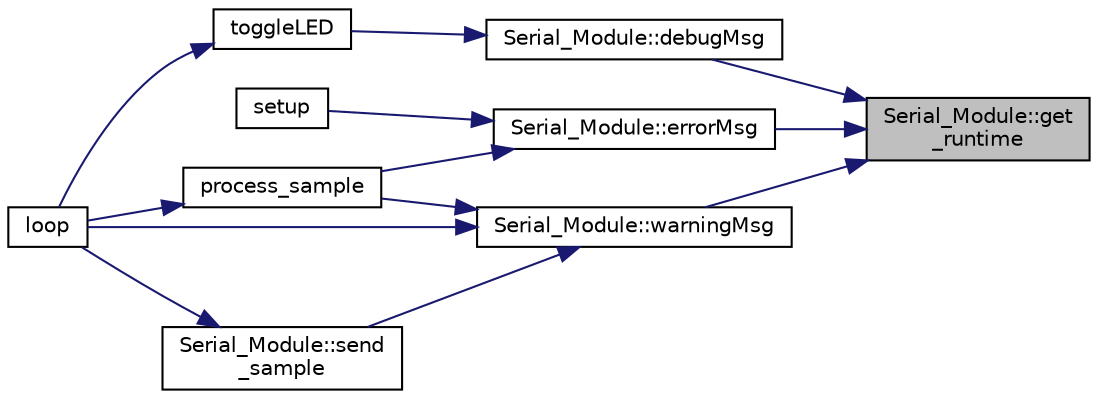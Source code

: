 digraph "Serial_Module::get_runtime"
{
 // LATEX_PDF_SIZE
  edge [fontname="Helvetica",fontsize="10",labelfontname="Helvetica",labelfontsize="10"];
  node [fontname="Helvetica",fontsize="10",shape=record];
  rankdir="RL";
  Node1 [label="Serial_Module::get\l_runtime",height=0.2,width=0.4,color="black", fillcolor="grey75", style="filled", fontcolor="black",tooltip=" "];
  Node1 -> Node2 [dir="back",color="midnightblue",fontsize="10",style="solid"];
  Node2 [label="Serial_Module::debugMsg",height=0.2,width=0.4,color="black", fillcolor="white", style="filled",URL="$class_serial___module.html#ac73b88c4a80b37ea73b4034da4d17f37",tooltip=" "];
  Node2 -> Node3 [dir="back",color="midnightblue",fontsize="10",style="solid"];
  Node3 [label="toggleLED",height=0.2,width=0.4,color="black", fillcolor="white", style="filled",URL="$_sparker___d_a_q_8ino.html#aa965a8d884bdd29ff1f230f828d6ca6a",tooltip="Flashes the Status LED pin at a given frequency."];
  Node3 -> Node4 [dir="back",color="midnightblue",fontsize="10",style="solid"];
  Node4 [label="loop",height=0.2,width=0.4,color="black", fillcolor="white", style="filled",URL="$_sparker___d_a_q_8ino.html#afe461d27b9c48d5921c00d521181f12f",tooltip="The main program loop."];
  Node1 -> Node5 [dir="back",color="midnightblue",fontsize="10",style="solid"];
  Node5 [label="Serial_Module::errorMsg",height=0.2,width=0.4,color="black", fillcolor="white", style="filled",URL="$class_serial___module.html#a83e8d51c8ddbcae7f341bd4bf22f23d7",tooltip=" "];
  Node5 -> Node6 [dir="back",color="midnightblue",fontsize="10",style="solid"];
  Node6 [label="process_sample",height=0.2,width=0.4,color="black", fillcolor="white", style="filled",URL="$_sparker___d_a_q_8ino.html#ae1ffba7b30c314b6c6e4685b3575107e",tooltip="Processes the input data buffer and parses it into a structure."];
  Node6 -> Node4 [dir="back",color="midnightblue",fontsize="10",style="solid"];
  Node5 -> Node7 [dir="back",color="midnightblue",fontsize="10",style="solid"];
  Node7 [label="setup",height=0.2,width=0.4,color="black", fillcolor="white", style="filled",URL="$_sparker___d_a_q_8ino.html#a4fc01d736fe50cf5b977f755b675f11d",tooltip="Sets up the ADS1299 and required interfaces."];
  Node1 -> Node8 [dir="back",color="midnightblue",fontsize="10",style="solid"];
  Node8 [label="Serial_Module::warningMsg",height=0.2,width=0.4,color="black", fillcolor="white", style="filled",URL="$class_serial___module.html#ad58e8d3d080c63bde51bfc39e0ce059d",tooltip=" "];
  Node8 -> Node4 [dir="back",color="midnightblue",fontsize="10",style="solid"];
  Node8 -> Node6 [dir="back",color="midnightblue",fontsize="10",style="solid"];
  Node8 -> Node9 [dir="back",color="midnightblue",fontsize="10",style="solid"];
  Node9 [label="Serial_Module::send\l_sample",height=0.2,width=0.4,color="black", fillcolor="white", style="filled",URL="$class_serial___module.html#ade520eae9bfbf6fd179ce0b4ebcafd83",tooltip=" "];
  Node9 -> Node4 [dir="back",color="midnightblue",fontsize="10",style="solid"];
}
